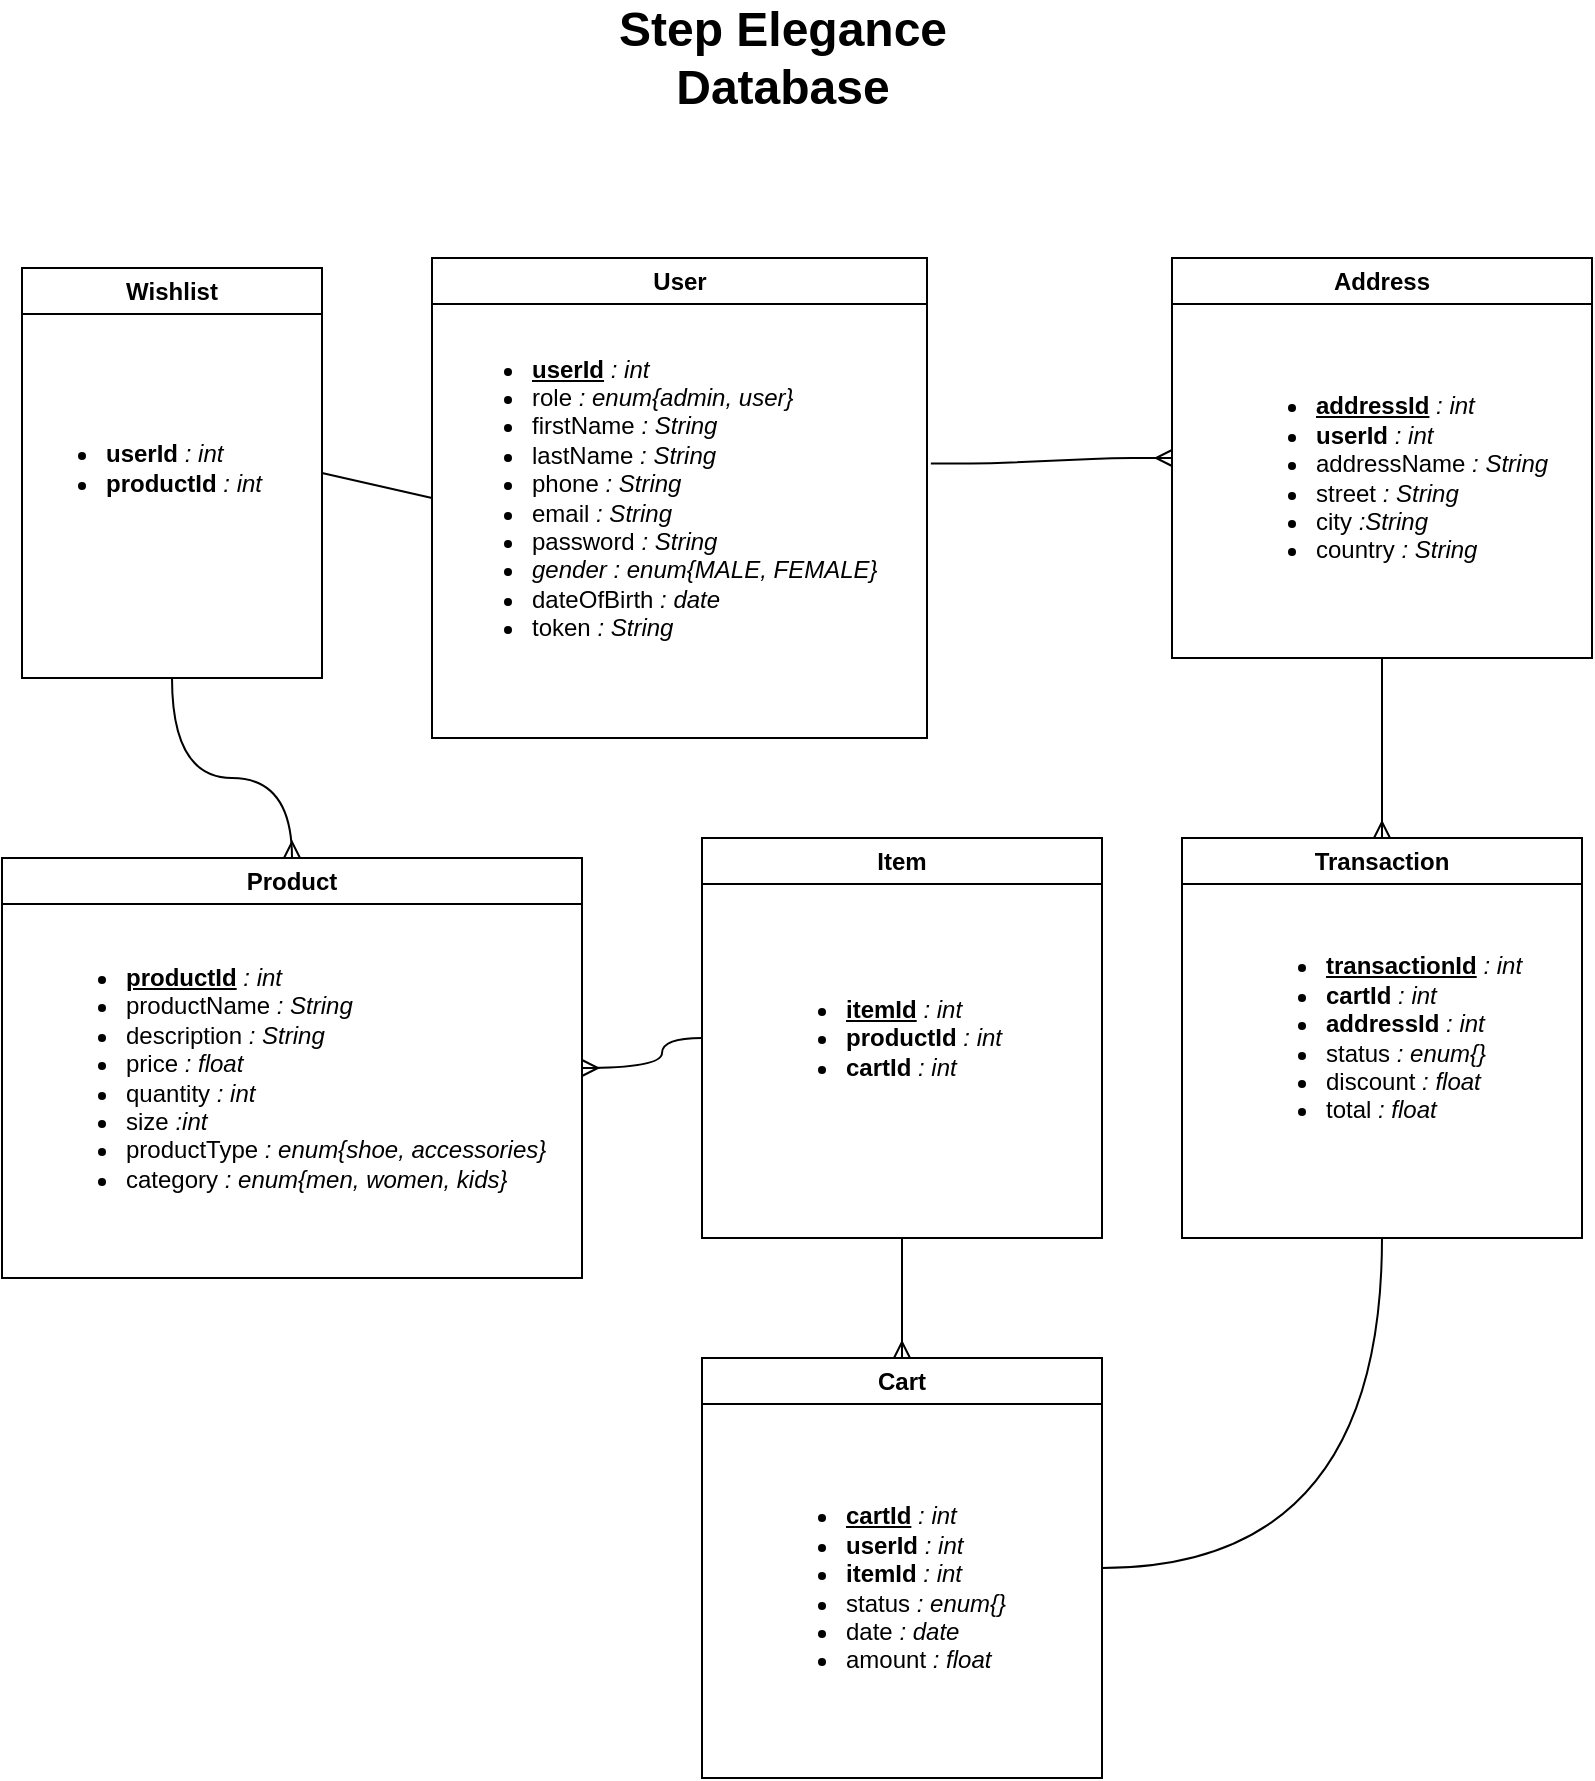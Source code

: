 <mxfile>
    <diagram id="gWiZ1O8cVYJS-ZrOckYk" name="Page-1">
        <mxGraphModel dx="1173" dy="813" grid="1" gridSize="10" guides="1" tooltips="1" connect="1" arrows="1" fold="1" page="1" pageScale="1" pageWidth="827" pageHeight="1169" math="0" shadow="0">
            <root>
                <mxCell id="0"/>
                <mxCell id="1" parent="0"/>
                <mxCell id="4" value="Product" style="swimlane;whiteSpace=wrap;html=1;" parent="1" vertex="1">
                    <mxGeometry x="10" y="450" width="290" height="210" as="geometry"/>
                </mxCell>
                <mxCell id="11" value="&lt;ul&gt;&lt;li&gt;&lt;u style=&quot;font-weight: bold;&quot;&gt;productId&lt;/u&gt;&lt;i&gt;&amp;nbsp;: int&lt;/i&gt;&lt;/li&gt;&lt;li&gt;productName &lt;i&gt;: String&lt;/i&gt;&lt;/li&gt;&lt;li&gt;description &lt;i&gt;: String&lt;/i&gt;&lt;/li&gt;&lt;li&gt;price &lt;i&gt;: float&lt;/i&gt;&lt;/li&gt;&lt;li&gt;quantity &lt;i&gt;: int&lt;/i&gt;&lt;/li&gt;&lt;li&gt;size &lt;i&gt;:int&lt;/i&gt;&lt;/li&gt;&lt;li&gt;productType &lt;i&gt;: enum{shoe, accessories}&lt;/i&gt;&lt;/li&gt;&lt;li&gt;category &lt;i&gt;: enum{men, women, kids}&lt;/i&gt;&lt;/li&gt;&lt;/ul&gt;" style="text;html=1;align=left;verticalAlign=middle;resizable=0;points=[];autosize=1;strokeColor=none;fillColor=none;" parent="4" vertex="1">
                    <mxGeometry x="20" y="10" width="270" height="200" as="geometry"/>
                </mxCell>
                <mxCell id="5" value="User" style="swimlane;whiteSpace=wrap;html=1;" parent="1" vertex="1">
                    <mxGeometry x="225" y="150" width="247.5" height="240" as="geometry"/>
                </mxCell>
                <mxCell id="6" value="&lt;ul&gt;&lt;li&gt;&lt;b&gt;&lt;u&gt;userId&lt;/u&gt;&amp;nbsp;&lt;/b&gt;&lt;i&gt;: int&lt;/i&gt;&lt;/li&gt;&lt;li&gt;role &lt;i&gt;: enum{admin, user}&lt;/i&gt;&lt;/li&gt;&lt;li&gt;firstName &lt;i&gt;: String&lt;/i&gt;&lt;/li&gt;&lt;li&gt;lastName &lt;i&gt;: String&lt;/i&gt;&lt;/li&gt;&lt;li&gt;phone&lt;i&gt; : String&lt;/i&gt;&lt;/li&gt;&lt;li&gt;email &lt;i&gt;: String&lt;/i&gt;&lt;/li&gt;&lt;li&gt;password &lt;i&gt;: String&lt;/i&gt;&lt;/li&gt;&lt;li&gt;&lt;i&gt;gender : enum{MALE, FEMALE}&lt;/i&gt;&lt;/li&gt;&lt;li&gt;dateOfBirth &lt;i&gt;: date&lt;/i&gt;&lt;/li&gt;&lt;li&gt;token&lt;i&gt; : String&lt;/i&gt;&lt;/li&gt;&lt;/ul&gt;" style="text;html=1;align=left;verticalAlign=middle;resizable=0;points=[];autosize=1;strokeColor=none;fillColor=none;" parent="5" vertex="1">
                    <mxGeometry x="7.5" width="240" height="240" as="geometry"/>
                </mxCell>
                <mxCell id="35" style="edgeStyle=none;html=1;exitX=0.5;exitY=1;exitDx=0;exitDy=0;entryX=0.5;entryY=0;entryDx=0;entryDy=0;strokeColor=default;endArrow=ERmany;endFill=0;curved=1;" parent="1" source="7" target="4" edge="1">
                    <mxGeometry relative="1" as="geometry">
                        <Array as="points">
                            <mxPoint x="95" y="410"/>
                            <mxPoint x="155" y="410"/>
                        </Array>
                    </mxGeometry>
                </mxCell>
                <mxCell id="42" style="edgeStyle=none;rounded=0;html=1;exitX=1;exitY=0.5;exitDx=0;exitDy=0;strokeColor=default;startArrow=none;startFill=0;endArrow=none;endFill=0;entryX=0;entryY=0.5;entryDx=0;entryDy=0;" parent="1" source="7" target="5" edge="1">
                    <mxGeometry relative="1" as="geometry">
                        <mxPoint x="200" y="280" as="targetPoint"/>
                    </mxGeometry>
                </mxCell>
                <mxCell id="7" value="Wishlist" style="swimlane;whiteSpace=wrap;html=1;" parent="1" vertex="1">
                    <mxGeometry x="20" y="155" width="150" height="205" as="geometry"/>
                </mxCell>
                <mxCell id="12" value="&lt;ul&gt;&lt;li&gt;&lt;b style=&quot;background-color: initial;&quot;&gt;userId &lt;/b&gt;&lt;i style=&quot;background-color: initial;&quot;&gt;: int&lt;/i&gt;&lt;/li&gt;&lt;li&gt;&lt;b&gt;productId &lt;/b&gt;&lt;i&gt;: int&lt;/i&gt;&lt;/li&gt;&lt;/ul&gt;" style="text;html=1;align=left;verticalAlign=middle;resizable=0;points=[];autosize=1;strokeColor=none;fillColor=none;" parent="7" vertex="1">
                    <mxGeometry y="60" width="140" height="80" as="geometry"/>
                </mxCell>
                <mxCell id="8" value="Cart" style="swimlane;whiteSpace=wrap;html=1;" parent="1" vertex="1">
                    <mxGeometry x="360" y="700" width="200" height="210" as="geometry"/>
                </mxCell>
                <mxCell id="10" value="&lt;ul&gt;&lt;li&gt;&lt;u style=&quot;font-weight: bold;&quot;&gt;cartId&lt;/u&gt;&lt;i&gt;&amp;nbsp;: int&lt;/i&gt;&lt;/li&gt;&lt;li&gt;&lt;b style=&quot;&quot;&gt;userId &lt;/b&gt;&lt;i&gt;: int&lt;/i&gt;&lt;/li&gt;&lt;li&gt;&lt;b style=&quot;&quot;&gt;itemId &lt;/b&gt;&lt;i&gt;: int&lt;/i&gt;&lt;/li&gt;&lt;li&gt;status&lt;i&gt;&amp;nbsp;: enum{}&lt;/i&gt;&lt;/li&gt;&lt;li&gt;date &lt;i&gt;: date&lt;/i&gt;&lt;/li&gt;&lt;li&gt;amount &lt;i&gt;: float&lt;/i&gt;&lt;/li&gt;&lt;/ul&gt;" style="text;html=1;align=left;verticalAlign=middle;resizable=0;points=[];autosize=1;strokeColor=none;fillColor=none;" parent="8" vertex="1">
                    <mxGeometry x="30" y="35" width="140" height="160" as="geometry"/>
                </mxCell>
                <mxCell id="40" style="edgeStyle=none;html=1;exitX=0.5;exitY=1;exitDx=0;exitDy=0;strokeColor=default;startArrow=none;startFill=0;endArrow=ERmany;endFill=0;entryX=0.5;entryY=0;entryDx=0;entryDy=0;rounded=0;" parent="1" source="13" target="15" edge="1">
                    <mxGeometry relative="1" as="geometry">
                        <mxPoint x="595" y="400" as="targetPoint"/>
                        <Array as="points">
                            <mxPoint x="700" y="400"/>
                        </Array>
                    </mxGeometry>
                </mxCell>
                <mxCell id="13" value="Address" style="swimlane;whiteSpace=wrap;html=1;" parent="1" vertex="1">
                    <mxGeometry x="595" y="150" width="210" height="200" as="geometry"/>
                </mxCell>
                <mxCell id="14" value="&lt;ul&gt;&lt;li style=&quot;&quot;&gt;&lt;u style=&quot;font-weight: bold;&quot;&gt;addressId&lt;/u&gt;&lt;i&gt;&amp;nbsp;: int&lt;/i&gt;&lt;/li&gt;&lt;li style=&quot;&quot;&gt;&lt;b&gt;userId &lt;/b&gt;&lt;i&gt;: int&lt;/i&gt;&lt;/li&gt;&lt;li style=&quot;&quot;&gt;addressName &lt;i&gt;: String&lt;/i&gt;&lt;/li&gt;&lt;li style=&quot;&quot;&gt;street &lt;i&gt;: String&lt;/i&gt;&lt;/li&gt;&lt;li&gt;city &lt;i&gt;:String&lt;/i&gt;&lt;/li&gt;&lt;li&gt;country &lt;i&gt;: String&lt;/i&gt;&lt;/li&gt;&lt;/ul&gt;" style="text;html=1;align=left;verticalAlign=middle;resizable=0;points=[];autosize=1;strokeColor=none;fillColor=none;" parent="13" vertex="1">
                    <mxGeometry x="30" y="30" width="180" height="160" as="geometry"/>
                </mxCell>
                <mxCell id="41" style="edgeStyle=none;html=1;exitX=0.5;exitY=1;exitDx=0;exitDy=0;entryX=1;entryY=0.5;entryDx=0;entryDy=0;strokeColor=default;startArrow=none;startFill=0;endArrow=none;endFill=0;curved=1;" parent="1" source="15" target="8" edge="1">
                    <mxGeometry relative="1" as="geometry">
                        <Array as="points">
                            <mxPoint x="700" y="805"/>
                        </Array>
                    </mxGeometry>
                </mxCell>
                <mxCell id="15" value="Transaction" style="swimlane;whiteSpace=wrap;html=1;" parent="1" vertex="1">
                    <mxGeometry x="600" y="440" width="200" height="200" as="geometry"/>
                </mxCell>
                <mxCell id="16" value="&lt;ul&gt;&lt;li&gt;&lt;u style=&quot;font-weight: bold;&quot;&gt;transactionId&lt;/u&gt;&lt;i&gt;&amp;nbsp;: int&lt;/i&gt;&lt;/li&gt;&lt;li&gt;&lt;b style=&quot;&quot;&gt;cartId&lt;/b&gt;&lt;i&gt;&amp;nbsp;: int&lt;/i&gt;&lt;/li&gt;&lt;li style=&quot;border-color: var(--border-color);&quot;&gt;&lt;b style=&quot;border-color: var(--border-color);&quot;&gt;addressId&amp;nbsp;&lt;/b&gt;&lt;i style=&quot;border-color: var(--border-color);&quot;&gt;: int&lt;/i&gt;&lt;/li&gt;&lt;li&gt;status&lt;i&gt;&amp;nbsp;: enum{}&lt;/i&gt;&lt;/li&gt;&lt;li&gt;discount&lt;i&gt;&amp;nbsp;: float&lt;/i&gt;&lt;/li&gt;&lt;li&gt;total &lt;i&gt;: float&lt;/i&gt;&lt;/li&gt;&lt;/ul&gt;" style="text;html=1;align=left;verticalAlign=middle;resizable=0;points=[];autosize=1;strokeColor=none;fillColor=none;" parent="15" vertex="1">
                    <mxGeometry x="30" y="20" width="160" height="160" as="geometry"/>
                </mxCell>
                <mxCell id="37" style="edgeStyle=none;html=1;exitX=0;exitY=0.5;exitDx=0;exitDy=0;entryX=1;entryY=0.5;entryDx=0;entryDy=0;strokeColor=default;endArrow=ERmany;endFill=0;startArrow=none;startFill=0;curved=1;" parent="1" source="18" target="4" edge="1">
                    <mxGeometry relative="1" as="geometry">
                        <Array as="points">
                            <mxPoint x="340" y="540"/>
                            <mxPoint x="340" y="555"/>
                        </Array>
                    </mxGeometry>
                </mxCell>
                <mxCell id="39" style="edgeStyle=none;rounded=0;html=1;exitX=0.5;exitY=1;exitDx=0;exitDy=0;entryX=0.5;entryY=0;entryDx=0;entryDy=0;strokeColor=default;startArrow=none;startFill=0;endArrow=ERmany;endFill=0;" parent="1" source="18" target="8" edge="1">
                    <mxGeometry relative="1" as="geometry"/>
                </mxCell>
                <mxCell id="18" value="Item" style="swimlane;whiteSpace=wrap;html=1;" parent="1" vertex="1">
                    <mxGeometry x="360" y="440" width="200" height="200" as="geometry"/>
                </mxCell>
                <mxCell id="19" value="&lt;ul&gt;&lt;li&gt;&lt;b&gt;&lt;u&gt;itemId&lt;/u&gt;&lt;/b&gt; &lt;i&gt;: int&lt;/i&gt;&lt;/li&gt;&lt;li&gt;&lt;b&gt;productId &lt;/b&gt;&lt;i&gt;: int&lt;/i&gt;&lt;/li&gt;&lt;li&gt;&lt;b&gt;cartId &lt;/b&gt;&lt;i&gt;: int&lt;/i&gt;&lt;/li&gt;&lt;/ul&gt;" style="text;html=1;align=left;verticalAlign=middle;resizable=0;points=[];autosize=1;strokeColor=none;fillColor=none;" parent="18" vertex="1">
                    <mxGeometry x="30" y="50" width="140" height="100" as="geometry"/>
                </mxCell>
                <mxCell id="20" value="Step Elegance&lt;br&gt;Database" style="text;strokeColor=none;fillColor=none;html=1;fontSize=24;fontStyle=1;verticalAlign=middle;align=center;" parent="1" vertex="1">
                    <mxGeometry x="350" y="30" width="100" height="40" as="geometry"/>
                </mxCell>
                <mxCell id="21" value="" style="edgeStyle=entityRelationEdgeStyle;fontSize=12;html=1;endArrow=ERmany;entryX=0;entryY=0.5;entryDx=0;entryDy=0;exitX=1.008;exitY=0.428;exitDx=0;exitDy=0;exitPerimeter=0;" parent="1" source="6" target="13" edge="1">
                    <mxGeometry width="100" height="100" relative="1" as="geometry">
                        <mxPoint x="500" y="270" as="sourcePoint"/>
                        <mxPoint x="480" y="260" as="targetPoint"/>
                    </mxGeometry>
                </mxCell>
            </root>
        </mxGraphModel>
    </diagram>
</mxfile>